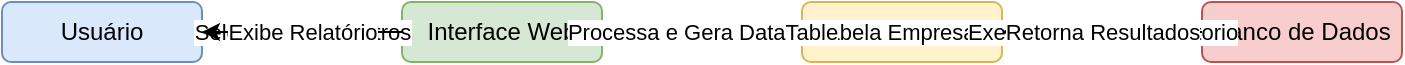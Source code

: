 
<mxGraphModel dx="1765" dy="843" grid="1" gridSize="10" guides="1" tooltips="1" connect="1" arrows="1" fold="1" page="1" pageScale="1" pageWidth="827" pageHeight="1169" math="0" shadow="0">
  <root>
    <mxCell id="0"/>
    <mxCell id="1" parent="0"/>
    <!-- Participants -->
    <mxCell id="2" value="Usuário" style="rounded=1;whiteSpace=wrap;html=1;fillColor=#dae8fc;strokeColor=#6c8ebf;" vertex="1" parent="1">
      <mxGeometry x="100" y="50" width="100" height="30" as="geometry"/>
    </mxCell>
    <mxCell id="3" value="Interface Web" style="rounded=1;whiteSpace=wrap;html=1;fillColor=#d5e8d4;strokeColor=#82b366;" vertex="1" parent="1">
      <mxGeometry x="300" y="50" width="100" height="30" as="geometry"/>
    </mxCell>
    <mxCell id="4" value="Servidor" style="rounded=1;whiteSpace=wrap;html=1;fillColor=#fff2cc;strokeColor=#d6b656;" vertex="1" parent="1">
      <mxGeometry x="500" y="50" width="100" height="30" as="geometry"/>
    </mxCell>
    <mxCell id="5" value="Banco de Dados" style="rounded=1;whiteSpace=wrap;html=1;fillColor=#f8cecc;strokeColor=#b85450;" vertex="1" parent="1">
      <mxGeometry x="700" y="50" width="100" height="30" as="geometry"/>
    </mxCell>
    <!-- Messages -->
    <mxCell id="6" value="Upload Base Excel" style="edgeStyle=orthogonalEdgeStyle;rounded=0;orthogonalLoop=1;jettySize=auto;html=1;strokeColor=#000000;" edge="1" parent="1" source="2" target="3">
      <mxGeometry relative="1" as="geometry"/>
    </mxCell>
    <mxCell id="7" value="Salva na Tabela Empresa_Registros" style="edgeStyle=orthogonalEdgeStyle;rounded=0;orthogonalLoop=1;jettySize=auto;html=1;strokeColor=#000000;" edge="1" parent="1" source="3" target="5">
      <mxGeometry relative="1" as="geometry"/>
    </mxCell>
    <mxCell id="8" value="Seleciona Parâmetros" style="edgeStyle=orthogonalEdgeStyle;rounded=0;orthogonalLoop=1;jettySize=auto;html=1;strokeColor=#000000;" edge="1" parent="1" source="2" target="3">
      <mxGeometry relative="1" as="geometry"/>
    </mxCell>
    <mxCell id="9" value="Envia para Servidor" style="edgeStyle=orthogonalEdgeStyle;rounded=0;orthogonalLoop=1;jettySize=auto;html=1;strokeColor=#000000;" edge="1" parent="1" source="3" target="4">
      <mxGeometry relative="1" as="geometry"/>
    </mxCell>
    <mxCell id="10" value="Executa sp_Exec_Relatorio" style="edgeStyle=orthogonalEdgeStyle;rounded=0;orthogonalLoop=1;jettySize=auto;html=1;strokeColor=#000000;" edge="1" parent="1" source="4" target="5">
      <mxGeometry relative="1" as="geometry"/>
    </mxCell>
    <mxCell id="11" value="Retorna Resultados" style="edgeStyle=orthogonalEdgeStyle;rounded=0;orthogonalLoop=1;jettySize=auto;html=1;strokeColor=#000000;" edge="1" parent="1" source="5" target="4">
      <mxGeometry relative="1" as="geometry"/>
    </mxCell>
    <mxCell id="12" value="Processa e Gera DataTable" style="edgeStyle=orthogonalEdgeStyle;rounded=0;orthogonalLoop=1;jettySize=auto;html=1;strokeColor=#000000;" edge="1" parent="1" source="4" target="3">
      <mxGeometry relative="1" as="geometry"/>
    </mxCell>
    <mxCell id="13" value="Exibe Relatório" style="edgeStyle=orthogonalEdgeStyle;rounded=0;orthogonalLoop=1;jettySize=auto;html=1;strokeColor=#000000;" edge="1" parent="1" source="3" target="2">
      <mxGeometry relative="1" as="geometry"/>
    </mxCell>
  </root>
</mxGraphModel>
